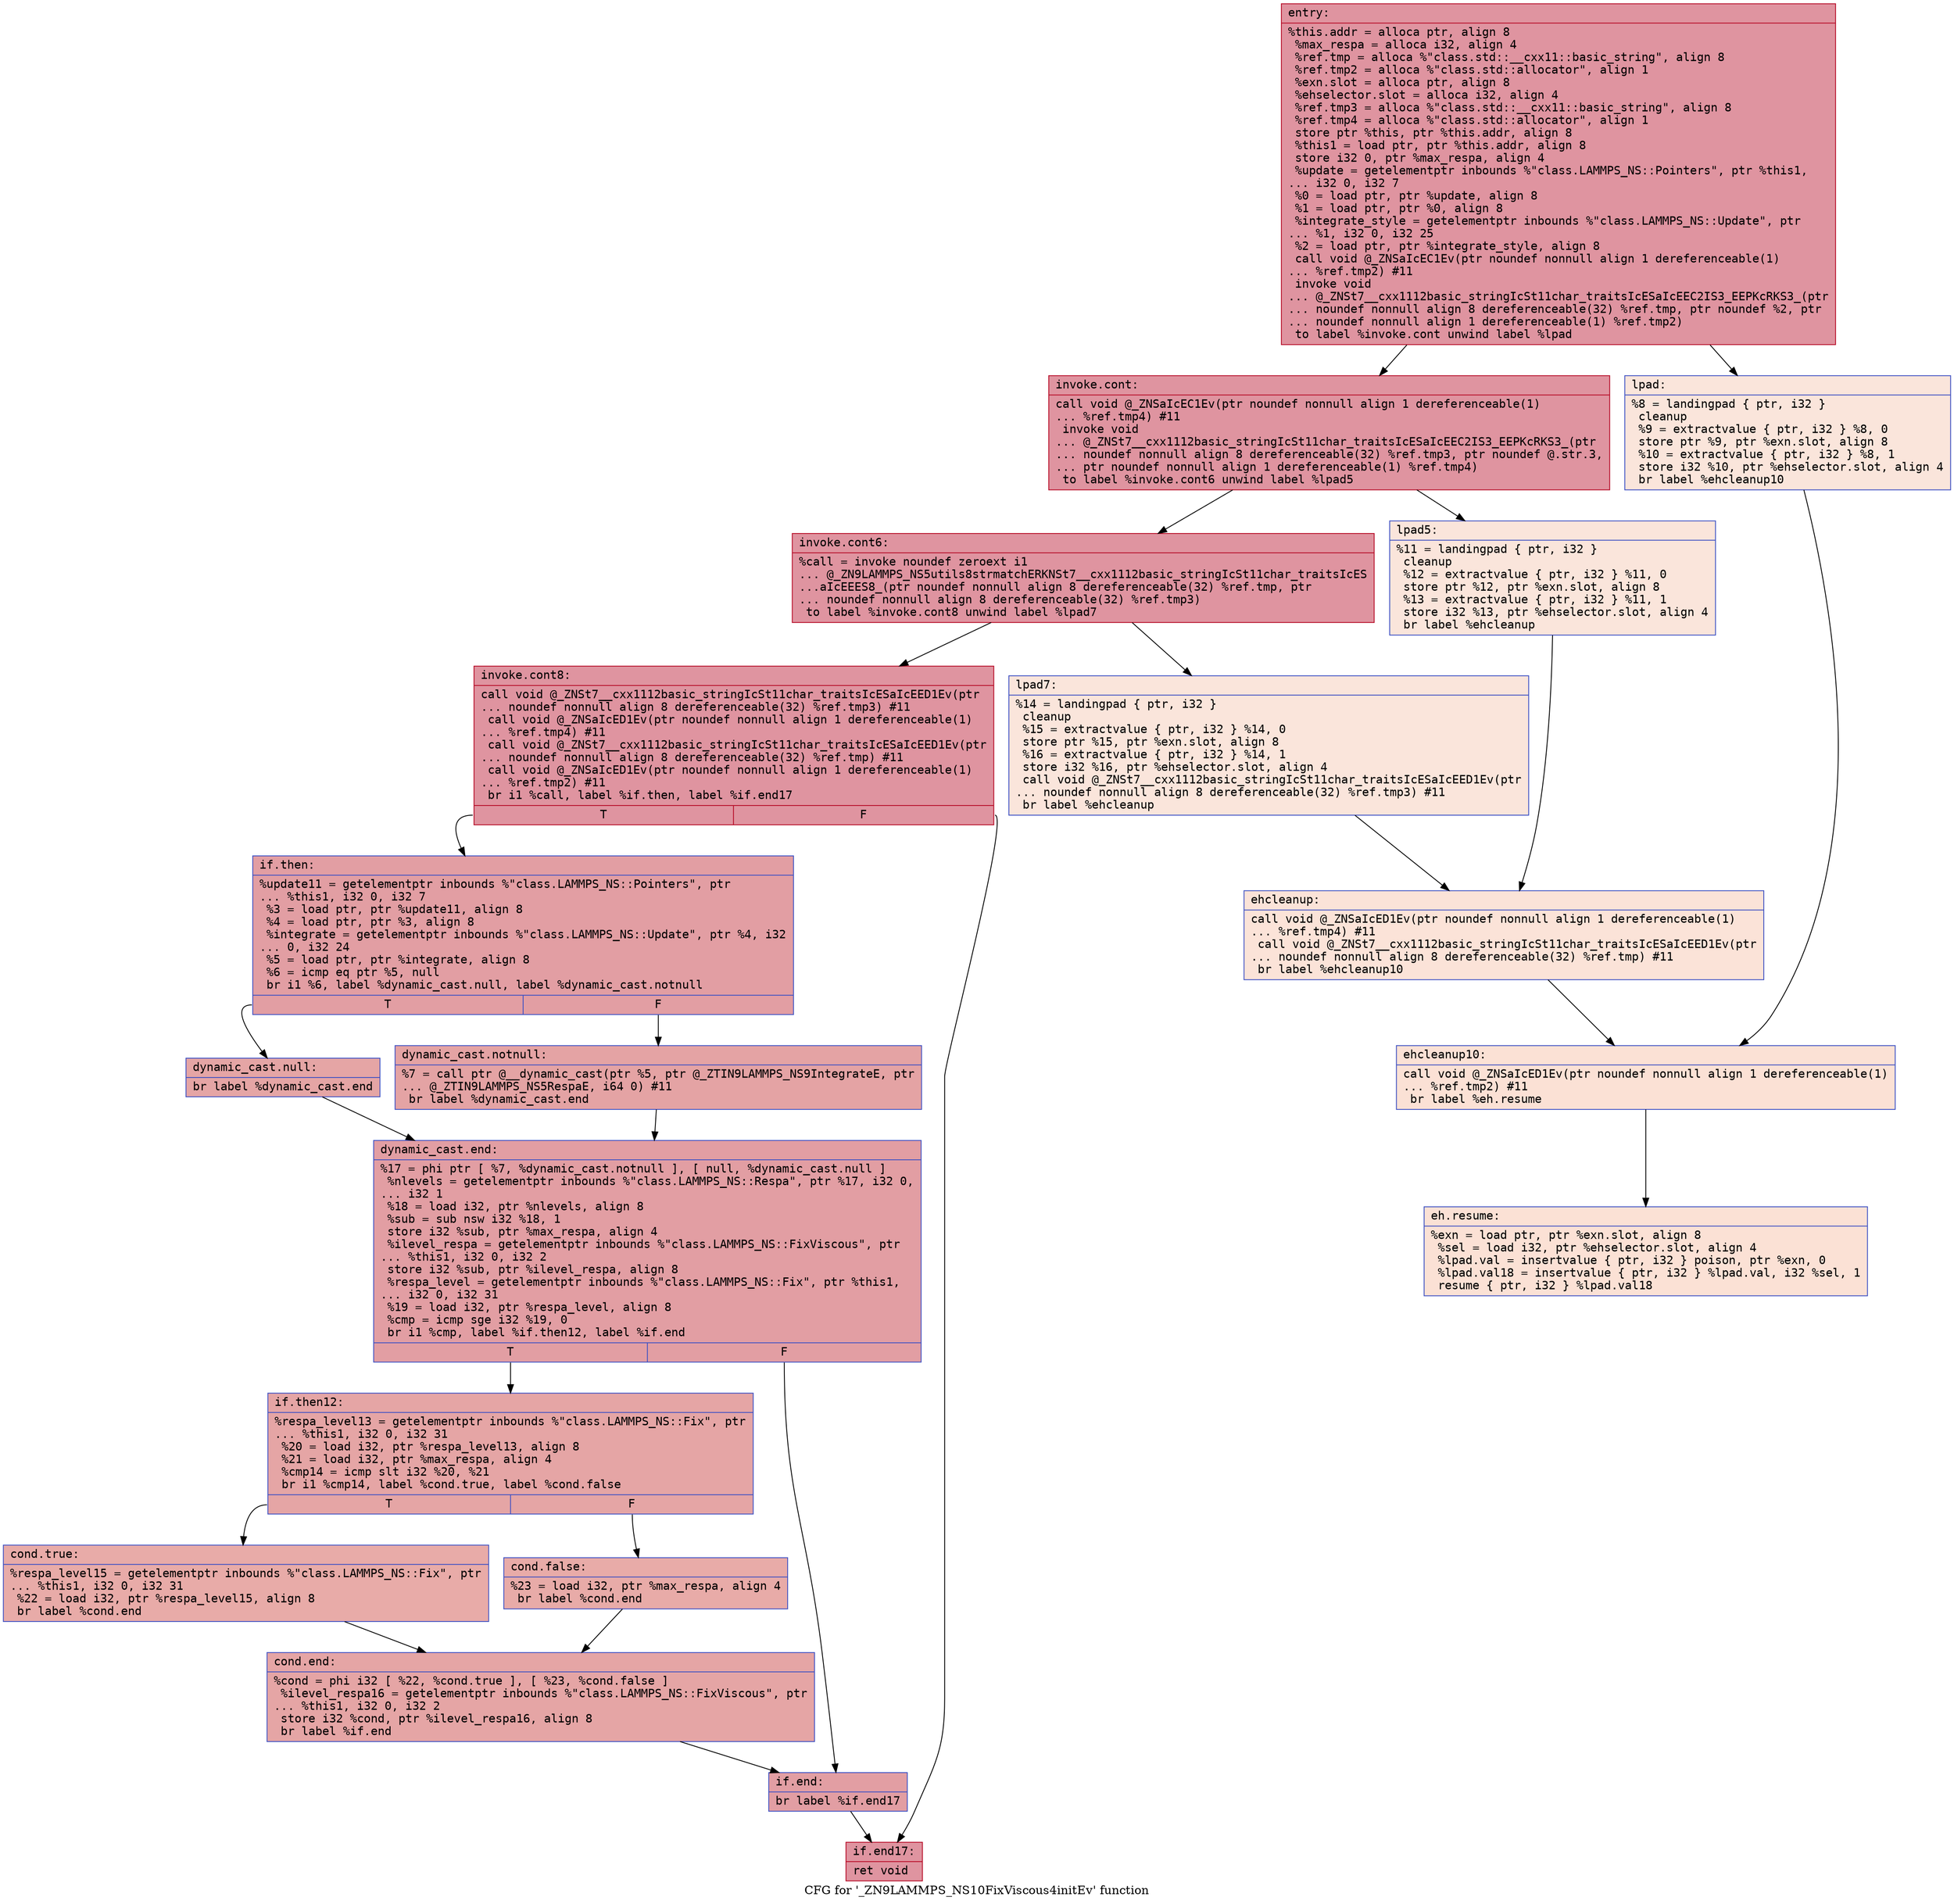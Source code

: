 digraph "CFG for '_ZN9LAMMPS_NS10FixViscous4initEv' function" {
	label="CFG for '_ZN9LAMMPS_NS10FixViscous4initEv' function";

	Node0x55bc978934f0 [shape=record,color="#b70d28ff", style=filled, fillcolor="#b70d2870" fontname="Courier",label="{entry:\l|  %this.addr = alloca ptr, align 8\l  %max_respa = alloca i32, align 4\l  %ref.tmp = alloca %\"class.std::__cxx11::basic_string\", align 8\l  %ref.tmp2 = alloca %\"class.std::allocator\", align 1\l  %exn.slot = alloca ptr, align 8\l  %ehselector.slot = alloca i32, align 4\l  %ref.tmp3 = alloca %\"class.std::__cxx11::basic_string\", align 8\l  %ref.tmp4 = alloca %\"class.std::allocator\", align 1\l  store ptr %this, ptr %this.addr, align 8\l  %this1 = load ptr, ptr %this.addr, align 8\l  store i32 0, ptr %max_respa, align 4\l  %update = getelementptr inbounds %\"class.LAMMPS_NS::Pointers\", ptr %this1,\l... i32 0, i32 7\l  %0 = load ptr, ptr %update, align 8\l  %1 = load ptr, ptr %0, align 8\l  %integrate_style = getelementptr inbounds %\"class.LAMMPS_NS::Update\", ptr\l... %1, i32 0, i32 25\l  %2 = load ptr, ptr %integrate_style, align 8\l  call void @_ZNSaIcEC1Ev(ptr noundef nonnull align 1 dereferenceable(1)\l... %ref.tmp2) #11\l  invoke void\l... @_ZNSt7__cxx1112basic_stringIcSt11char_traitsIcESaIcEEC2IS3_EEPKcRKS3_(ptr\l... noundef nonnull align 8 dereferenceable(32) %ref.tmp, ptr noundef %2, ptr\l... noundef nonnull align 1 dereferenceable(1) %ref.tmp2)\l          to label %invoke.cont unwind label %lpad\l}"];
	Node0x55bc978934f0 -> Node0x55bc978b9610[tooltip="entry -> invoke.cont\nProbability 100.00%" ];
	Node0x55bc978934f0 -> Node0x55bc978b9660[tooltip="entry -> lpad\nProbability 0.00%" ];
	Node0x55bc978b9610 [shape=record,color="#b70d28ff", style=filled, fillcolor="#b70d2870" fontname="Courier",label="{invoke.cont:\l|  call void @_ZNSaIcEC1Ev(ptr noundef nonnull align 1 dereferenceable(1)\l... %ref.tmp4) #11\l  invoke void\l... @_ZNSt7__cxx1112basic_stringIcSt11char_traitsIcESaIcEEC2IS3_EEPKcRKS3_(ptr\l... noundef nonnull align 8 dereferenceable(32) %ref.tmp3, ptr noundef @.str.3,\l... ptr noundef nonnull align 1 dereferenceable(1) %ref.tmp4)\l          to label %invoke.cont6 unwind label %lpad5\l}"];
	Node0x55bc978b9610 -> Node0x55bc978b9980[tooltip="invoke.cont -> invoke.cont6\nProbability 100.00%" ];
	Node0x55bc978b9610 -> Node0x55bc978b99d0[tooltip="invoke.cont -> lpad5\nProbability 0.00%" ];
	Node0x55bc978b9980 [shape=record,color="#b70d28ff", style=filled, fillcolor="#b70d2870" fontname="Courier",label="{invoke.cont6:\l|  %call = invoke noundef zeroext i1\l... @_ZN9LAMMPS_NS5utils8strmatchERKNSt7__cxx1112basic_stringIcSt11char_traitsIcES\l...aIcEEES8_(ptr noundef nonnull align 8 dereferenceable(32) %ref.tmp, ptr\l... noundef nonnull align 8 dereferenceable(32) %ref.tmp3)\l          to label %invoke.cont8 unwind label %lpad7\l}"];
	Node0x55bc978b9980 -> Node0x55bc978b9930[tooltip="invoke.cont6 -> invoke.cont8\nProbability 100.00%" ];
	Node0x55bc978b9980 -> Node0x55bc978b9c00[tooltip="invoke.cont6 -> lpad7\nProbability 0.00%" ];
	Node0x55bc978b9930 [shape=record,color="#b70d28ff", style=filled, fillcolor="#b70d2870" fontname="Courier",label="{invoke.cont8:\l|  call void @_ZNSt7__cxx1112basic_stringIcSt11char_traitsIcESaIcEED1Ev(ptr\l... noundef nonnull align 8 dereferenceable(32) %ref.tmp3) #11\l  call void @_ZNSaIcED1Ev(ptr noundef nonnull align 1 dereferenceable(1)\l... %ref.tmp4) #11\l  call void @_ZNSt7__cxx1112basic_stringIcSt11char_traitsIcESaIcEED1Ev(ptr\l... noundef nonnull align 8 dereferenceable(32) %ref.tmp) #11\l  call void @_ZNSaIcED1Ev(ptr noundef nonnull align 1 dereferenceable(1)\l... %ref.tmp2) #11\l  br i1 %call, label %if.then, label %if.end17\l|{<s0>T|<s1>F}}"];
	Node0x55bc978b9930:s0 -> Node0x55bc978ba280[tooltip="invoke.cont8 -> if.then\nProbability 50.00%" ];
	Node0x55bc978b9930:s1 -> Node0x55bc978ba2d0[tooltip="invoke.cont8 -> if.end17\nProbability 50.00%" ];
	Node0x55bc978ba280 [shape=record,color="#3d50c3ff", style=filled, fillcolor="#be242e70" fontname="Courier",label="{if.then:\l|  %update11 = getelementptr inbounds %\"class.LAMMPS_NS::Pointers\", ptr\l... %this1, i32 0, i32 7\l  %3 = load ptr, ptr %update11, align 8\l  %4 = load ptr, ptr %3, align 8\l  %integrate = getelementptr inbounds %\"class.LAMMPS_NS::Update\", ptr %4, i32\l... 0, i32 24\l  %5 = load ptr, ptr %integrate, align 8\l  %6 = icmp eq ptr %5, null\l  br i1 %6, label %dynamic_cast.null, label %dynamic_cast.notnull\l|{<s0>T|<s1>F}}"];
	Node0x55bc978ba280:s0 -> Node0x55bc978ba850[tooltip="if.then -> dynamic_cast.null\nProbability 37.50%" ];
	Node0x55bc978ba280:s1 -> Node0x55bc978bac10[tooltip="if.then -> dynamic_cast.notnull\nProbability 62.50%" ];
	Node0x55bc978bac10 [shape=record,color="#3d50c3ff", style=filled, fillcolor="#c32e3170" fontname="Courier",label="{dynamic_cast.notnull:\l|  %7 = call ptr @__dynamic_cast(ptr %5, ptr @_ZTIN9LAMMPS_NS9IntegrateE, ptr\l... @_ZTIN9LAMMPS_NS5RespaE, i64 0) #11\l  br label %dynamic_cast.end\l}"];
	Node0x55bc978bac10 -> Node0x55bc978bb030[tooltip="dynamic_cast.notnull -> dynamic_cast.end\nProbability 100.00%" ];
	Node0x55bc978b9660 [shape=record,color="#3d50c3ff", style=filled, fillcolor="#f4c5ad70" fontname="Courier",label="{lpad:\l|  %8 = landingpad \{ ptr, i32 \}\l          cleanup\l  %9 = extractvalue \{ ptr, i32 \} %8, 0\l  store ptr %9, ptr %exn.slot, align 8\l  %10 = extractvalue \{ ptr, i32 \} %8, 1\l  store i32 %10, ptr %ehselector.slot, align 4\l  br label %ehcleanup10\l}"];
	Node0x55bc978b9660 -> Node0x55bc978bb3e0[tooltip="lpad -> ehcleanup10\nProbability 100.00%" ];
	Node0x55bc978b99d0 [shape=record,color="#3d50c3ff", style=filled, fillcolor="#f4c5ad70" fontname="Courier",label="{lpad5:\l|  %11 = landingpad \{ ptr, i32 \}\l          cleanup\l  %12 = extractvalue \{ ptr, i32 \} %11, 0\l  store ptr %12, ptr %exn.slot, align 8\l  %13 = extractvalue \{ ptr, i32 \} %11, 1\l  store i32 %13, ptr %ehselector.slot, align 4\l  br label %ehcleanup\l}"];
	Node0x55bc978b99d0 -> Node0x55bc978bb780[tooltip="lpad5 -> ehcleanup\nProbability 100.00%" ];
	Node0x55bc978b9c00 [shape=record,color="#3d50c3ff", style=filled, fillcolor="#f4c5ad70" fontname="Courier",label="{lpad7:\l|  %14 = landingpad \{ ptr, i32 \}\l          cleanup\l  %15 = extractvalue \{ ptr, i32 \} %14, 0\l  store ptr %15, ptr %exn.slot, align 8\l  %16 = extractvalue \{ ptr, i32 \} %14, 1\l  store i32 %16, ptr %ehselector.slot, align 4\l  call void @_ZNSt7__cxx1112basic_stringIcSt11char_traitsIcESaIcEED1Ev(ptr\l... noundef nonnull align 8 dereferenceable(32) %ref.tmp3) #11\l  br label %ehcleanup\l}"];
	Node0x55bc978b9c00 -> Node0x55bc978bb780[tooltip="lpad7 -> ehcleanup\nProbability 100.00%" ];
	Node0x55bc978bb780 [shape=record,color="#3d50c3ff", style=filled, fillcolor="#f6bfa670" fontname="Courier",label="{ehcleanup:\l|  call void @_ZNSaIcED1Ev(ptr noundef nonnull align 1 dereferenceable(1)\l... %ref.tmp4) #11\l  call void @_ZNSt7__cxx1112basic_stringIcSt11char_traitsIcESaIcEED1Ev(ptr\l... noundef nonnull align 8 dereferenceable(32) %ref.tmp) #11\l  br label %ehcleanup10\l}"];
	Node0x55bc978bb780 -> Node0x55bc978bb3e0[tooltip="ehcleanup -> ehcleanup10\nProbability 100.00%" ];
	Node0x55bc978bb3e0 [shape=record,color="#3d50c3ff", style=filled, fillcolor="#f7bca170" fontname="Courier",label="{ehcleanup10:\l|  call void @_ZNSaIcED1Ev(ptr noundef nonnull align 1 dereferenceable(1)\l... %ref.tmp2) #11\l  br label %eh.resume\l}"];
	Node0x55bc978bb3e0 -> Node0x55bc978bc090[tooltip="ehcleanup10 -> eh.resume\nProbability 100.00%" ];
	Node0x55bc978ba850 [shape=record,color="#3d50c3ff", style=filled, fillcolor="#c5333470" fontname="Courier",label="{dynamic_cast.null:\l|  br label %dynamic_cast.end\l}"];
	Node0x55bc978ba850 -> Node0x55bc978bb030[tooltip="dynamic_cast.null -> dynamic_cast.end\nProbability 100.00%" ];
	Node0x55bc978bb030 [shape=record,color="#3d50c3ff", style=filled, fillcolor="#be242e70" fontname="Courier",label="{dynamic_cast.end:\l|  %17 = phi ptr [ %7, %dynamic_cast.notnull ], [ null, %dynamic_cast.null ]\l  %nlevels = getelementptr inbounds %\"class.LAMMPS_NS::Respa\", ptr %17, i32 0,\l... i32 1\l  %18 = load i32, ptr %nlevels, align 8\l  %sub = sub nsw i32 %18, 1\l  store i32 %sub, ptr %max_respa, align 4\l  %ilevel_respa = getelementptr inbounds %\"class.LAMMPS_NS::FixViscous\", ptr\l... %this1, i32 0, i32 2\l  store i32 %sub, ptr %ilevel_respa, align 8\l  %respa_level = getelementptr inbounds %\"class.LAMMPS_NS::Fix\", ptr %this1,\l... i32 0, i32 31\l  %19 = load i32, ptr %respa_level, align 8\l  %cmp = icmp sge i32 %19, 0\l  br i1 %cmp, label %if.then12, label %if.end\l|{<s0>T|<s1>F}}"];
	Node0x55bc978bb030:s0 -> Node0x55bc978bc820[tooltip="dynamic_cast.end -> if.then12\nProbability 50.00%" ];
	Node0x55bc978bb030:s1 -> Node0x55bc978bc8a0[tooltip="dynamic_cast.end -> if.end\nProbability 50.00%" ];
	Node0x55bc978bc820 [shape=record,color="#3d50c3ff", style=filled, fillcolor="#c5333470" fontname="Courier",label="{if.then12:\l|  %respa_level13 = getelementptr inbounds %\"class.LAMMPS_NS::Fix\", ptr\l... %this1, i32 0, i32 31\l  %20 = load i32, ptr %respa_level13, align 8\l  %21 = load i32, ptr %max_respa, align 4\l  %cmp14 = icmp slt i32 %20, %21\l  br i1 %cmp14, label %cond.true, label %cond.false\l|{<s0>T|<s1>F}}"];
	Node0x55bc978bc820:s0 -> Node0x55bc978bcc90[tooltip="if.then12 -> cond.true\nProbability 50.00%" ];
	Node0x55bc978bc820:s1 -> Node0x55bc978bcd10[tooltip="if.then12 -> cond.false\nProbability 50.00%" ];
	Node0x55bc978bcc90 [shape=record,color="#3d50c3ff", style=filled, fillcolor="#cc403a70" fontname="Courier",label="{cond.true:\l|  %respa_level15 = getelementptr inbounds %\"class.LAMMPS_NS::Fix\", ptr\l... %this1, i32 0, i32 31\l  %22 = load i32, ptr %respa_level15, align 8\l  br label %cond.end\l}"];
	Node0x55bc978bcc90 -> Node0x55bc978bd010[tooltip="cond.true -> cond.end\nProbability 100.00%" ];
	Node0x55bc978bcd10 [shape=record,color="#3d50c3ff", style=filled, fillcolor="#cc403a70" fontname="Courier",label="{cond.false:\l|  %23 = load i32, ptr %max_respa, align 4\l  br label %cond.end\l}"];
	Node0x55bc978bcd10 -> Node0x55bc978bd010[tooltip="cond.false -> cond.end\nProbability 100.00%" ];
	Node0x55bc978bd010 [shape=record,color="#3d50c3ff", style=filled, fillcolor="#c5333470" fontname="Courier",label="{cond.end:\l|  %cond = phi i32 [ %22, %cond.true ], [ %23, %cond.false ]\l  %ilevel_respa16 = getelementptr inbounds %\"class.LAMMPS_NS::FixViscous\", ptr\l... %this1, i32 0, i32 2\l  store i32 %cond, ptr %ilevel_respa16, align 8\l  br label %if.end\l}"];
	Node0x55bc978bd010 -> Node0x55bc978bc8a0[tooltip="cond.end -> if.end\nProbability 100.00%" ];
	Node0x55bc978bc8a0 [shape=record,color="#3d50c3ff", style=filled, fillcolor="#be242e70" fontname="Courier",label="{if.end:\l|  br label %if.end17\l}"];
	Node0x55bc978bc8a0 -> Node0x55bc978ba2d0[tooltip="if.end -> if.end17\nProbability 100.00%" ];
	Node0x55bc978ba2d0 [shape=record,color="#b70d28ff", style=filled, fillcolor="#b70d2870" fontname="Courier",label="{if.end17:\l|  ret void\l}"];
	Node0x55bc978bc090 [shape=record,color="#3d50c3ff", style=filled, fillcolor="#f7bca170" fontname="Courier",label="{eh.resume:\l|  %exn = load ptr, ptr %exn.slot, align 8\l  %sel = load i32, ptr %ehselector.slot, align 4\l  %lpad.val = insertvalue \{ ptr, i32 \} poison, ptr %exn, 0\l  %lpad.val18 = insertvalue \{ ptr, i32 \} %lpad.val, i32 %sel, 1\l  resume \{ ptr, i32 \} %lpad.val18\l}"];
}
